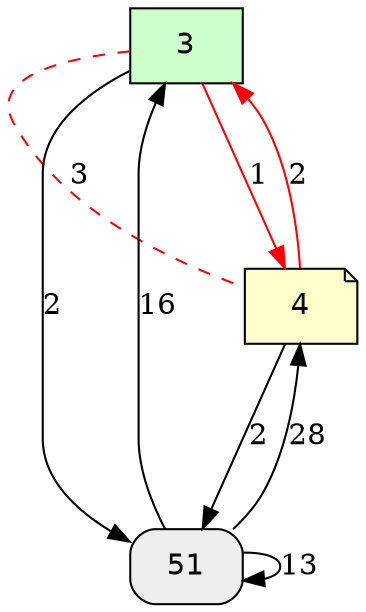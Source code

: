 
digraph{
rankdir=TB
n0 [style=filled, fontname="helvetica", shape=box, fillcolor="#CCFFCC", label=3];
n1 [style=filled, shape=note, fontname="helvetica", fillcolor="#FFFFCC", label=4];
n2 [fillcolor="#EEEEEE", fontname="helvetica", shape=box, style="filled,rounded", label=51];



n0 -> n1 [ arrowhead=none, color="#FF0000", constraint=false, style=dashed, penwidth=1, minlen=2, label=3 ];

n1 -> n0 [ arrowhead=normal, constraint=true, color="#FF0000", style=solid, penwidth=1, minlen=2, label=2 ];

n0 -> n1 [ arrowhead=normal, constraint=true, color="#FF0000", style=solid, penwidth=1, minlen=2, label=1 ];

n2 -> n0 [ arrowhead=normal, constraint=true, color="#000000", style=solid, penwidth=1, minlen=2, label=16 ];

n2 -> n2 [ arrowhead=normal, constraint=true, color="#000000", style=solid, penwidth=1, minlen=2, label=13 ];

n2 -> n1 [ arrowhead=normal, constraint=true, color="#000000", style=solid, penwidth=1, minlen=2, label=28 ];

n0 -> n2 [ arrowhead=normal, constraint=true, color="#000000", style=solid, penwidth=1, minlen=2, label=2 ];

n1 -> n2 [ arrowhead=normal, constraint=true, color="#000000", style=solid, penwidth=1, minlen=2, label=2 ];

}
        